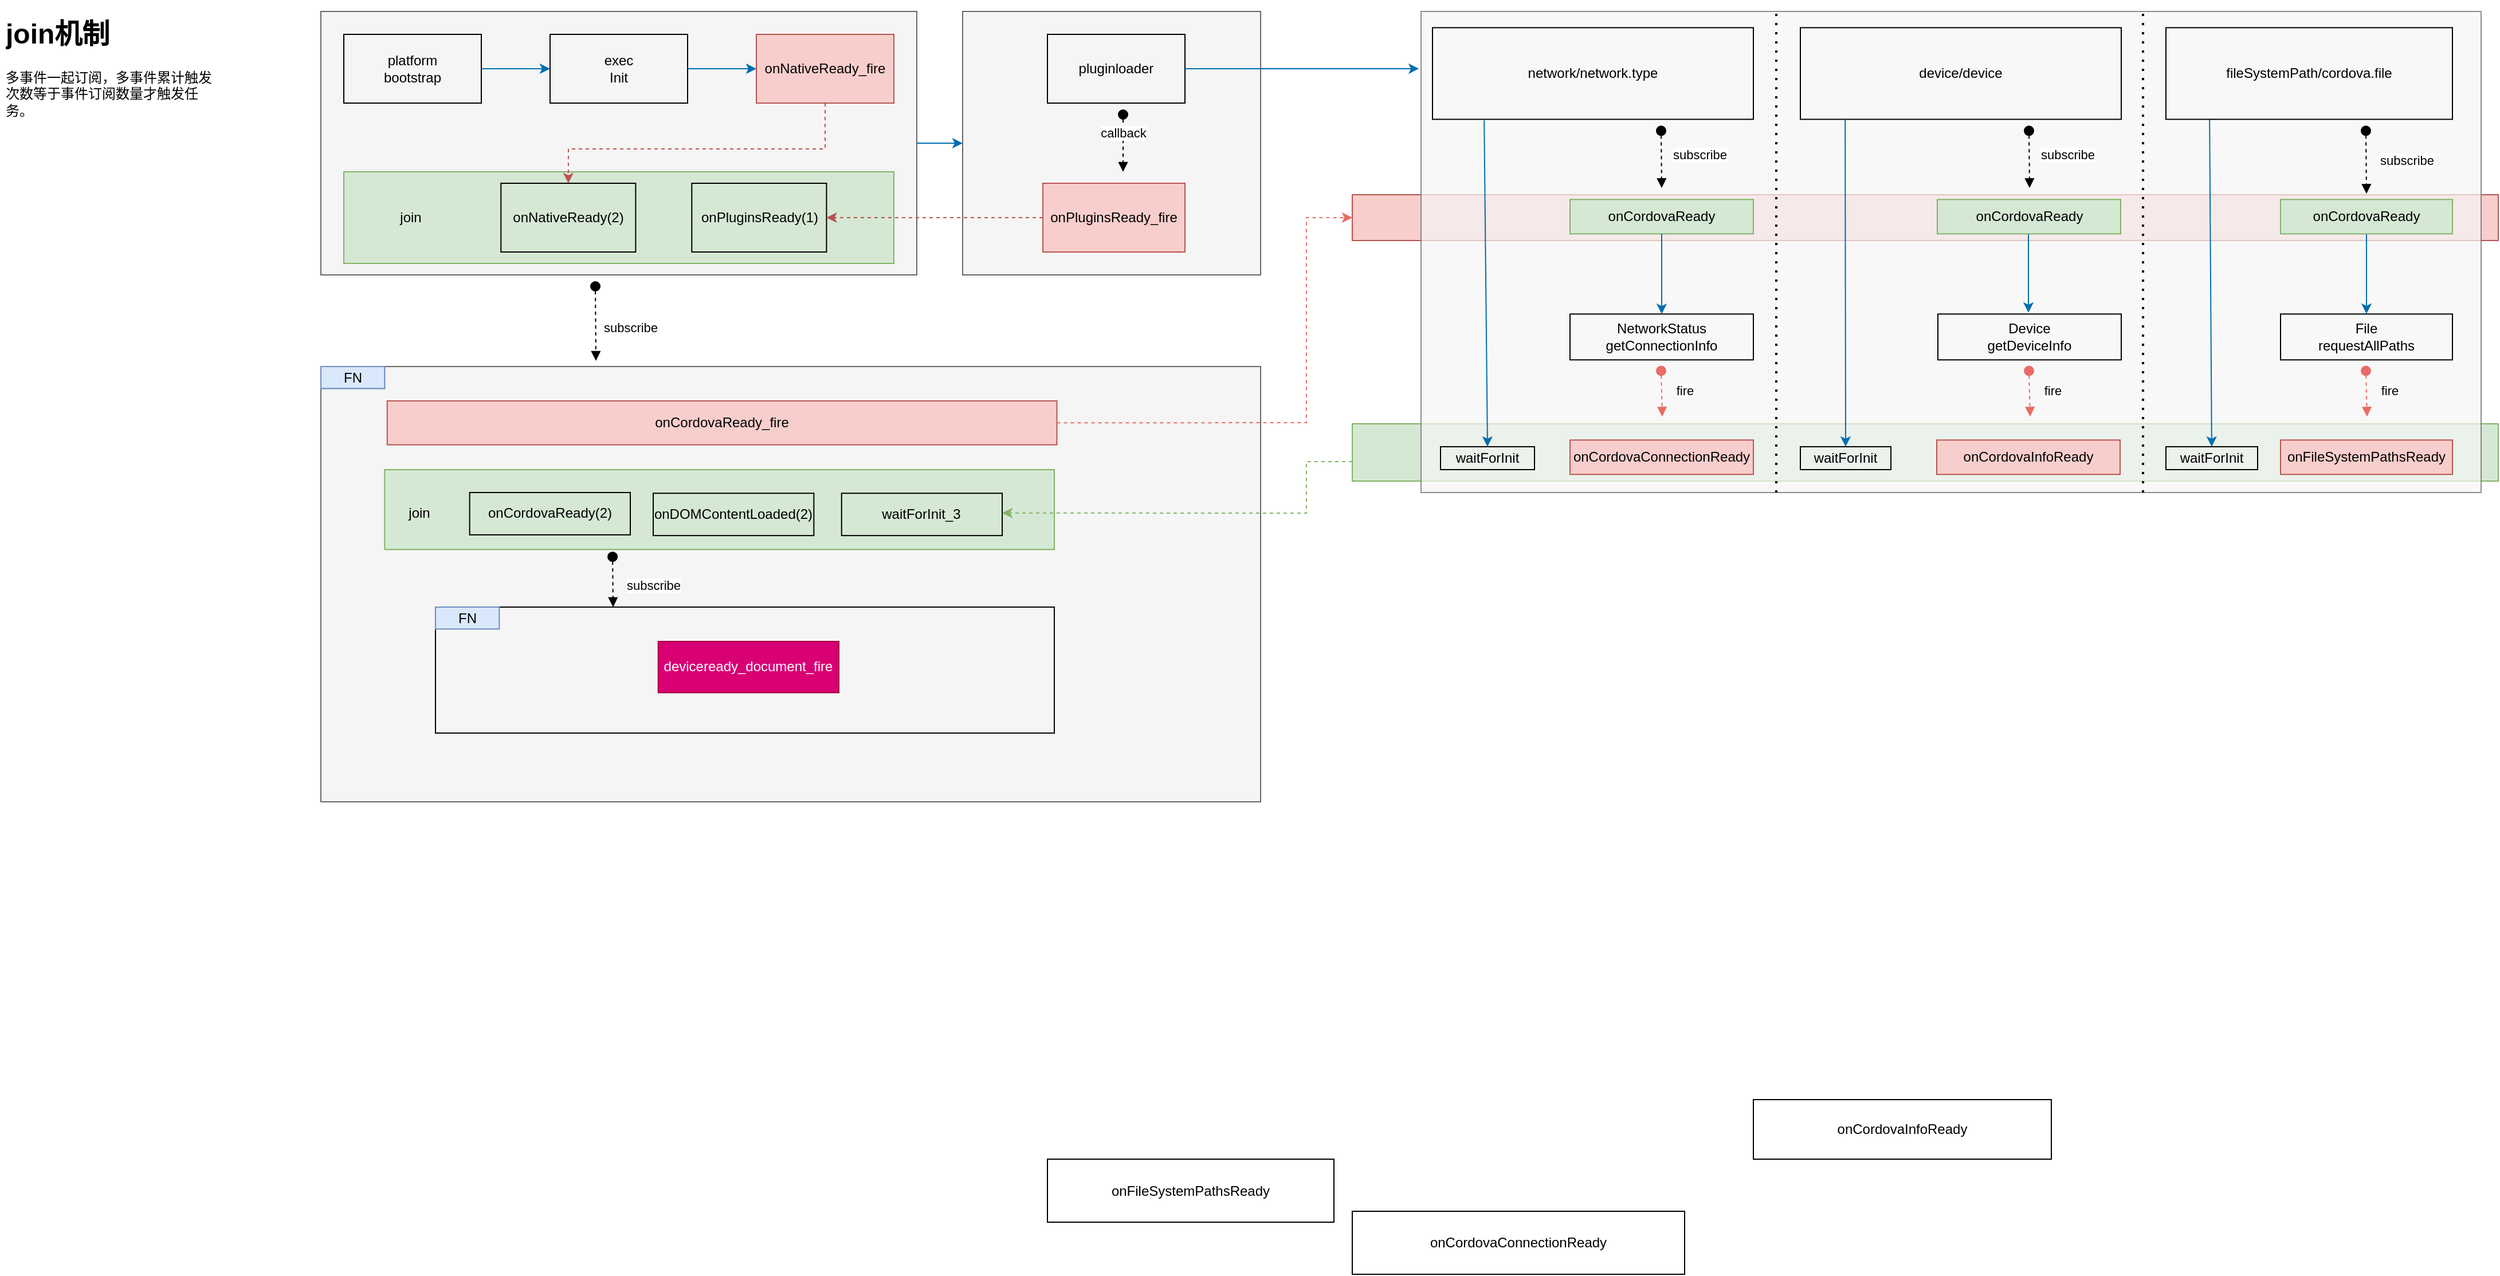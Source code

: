 <mxfile version="20.2.3" type="github">
  <diagram id="kubIPsS-zQuDnJUvl1ML" name="Page-1">
    <mxGraphModel dx="2500" dy="2000" grid="1" gridSize="10" guides="1" tooltips="1" connect="1" arrows="0" fold="1" page="1" pageScale="1" pageWidth="827" pageHeight="1169" math="0" shadow="0">
      <root>
        <mxCell id="0" />
        <mxCell id="1" parent="0" />
        <mxCell id="LUgBBV5X2RgzdChjrm3_-120" value="" style="rounded=0;whiteSpace=wrap;html=1;fillColor=#f5f5f5;fontColor=#333333;strokeColor=#666666;" parent="1" vertex="1">
          <mxGeometry x="-220" y="-10" width="820" height="380" as="geometry" />
        </mxCell>
        <mxCell id="LUgBBV5X2RgzdChjrm3_-121" value="" style="rounded=0;whiteSpace=wrap;html=1;fillColor=none;" parent="1" vertex="1">
          <mxGeometry x="-120" y="200" width="540" height="110" as="geometry" />
        </mxCell>
        <mxCell id="LUgBBV5X2RgzdChjrm3_-90" value="" style="rounded=0;whiteSpace=wrap;html=1;fillColor=#f5f5f5;fontColor=#333333;strokeColor=#666666;" parent="1" vertex="1">
          <mxGeometry x="340" y="-320" width="260" height="230" as="geometry" />
        </mxCell>
        <mxCell id="LUgBBV5X2RgzdChjrm3_-89" value="" style="rounded=0;whiteSpace=wrap;html=1;fillColor=#f5f5f5;fontColor=#333333;strokeColor=#666666;" parent="1" vertex="1">
          <mxGeometry x="-220" y="-320" width="520" height="230" as="geometry" />
        </mxCell>
        <mxCell id="LUgBBV5X2RgzdChjrm3_-8" value="&lt;h1&gt;join机制&lt;/h1&gt;&lt;p&gt;多事件一起订阅，多事件累计触发次数等于事件订阅数量才触发任务。&lt;/p&gt;" style="text;html=1;strokeColor=none;fillColor=none;spacing=5;spacingTop=-20;whiteSpace=wrap;overflow=hidden;rounded=0;" parent="1" vertex="1">
          <mxGeometry x="-500" y="-320" width="190" height="120" as="geometry" />
        </mxCell>
        <mxCell id="LUgBBV5X2RgzdChjrm3_-42" value="subscribe" style="html=1;verticalAlign=bottom;startArrow=oval;startFill=1;endArrow=block;startSize=8;rounded=0;dashed=1;" parent="1" edge="1">
          <mxGeometry x="0.392" y="30" width="60" relative="1" as="geometry">
            <mxPoint x="19.5" y="-80" as="sourcePoint" />
            <mxPoint x="20" y="-15" as="targetPoint" />
            <mxPoint as="offset" />
          </mxGeometry>
        </mxCell>
        <mxCell id="LUgBBV5X2RgzdChjrm3_-46" value="" style="group" parent="1" vertex="1" connectable="0">
          <mxGeometry x="-200" y="-180" width="480" height="80" as="geometry" />
        </mxCell>
        <mxCell id="LUgBBV5X2RgzdChjrm3_-6" value="" style="rounded=0;whiteSpace=wrap;html=1;fillColor=#d5e8d4;strokeColor=#82b366;" parent="LUgBBV5X2RgzdChjrm3_-46" vertex="1">
          <mxGeometry width="480" height="80" as="geometry" />
        </mxCell>
        <mxCell id="LUgBBV5X2RgzdChjrm3_-1" value="onNativeReady(2)" style="rounded=0;whiteSpace=wrap;html=1;fillColor=none;" parent="LUgBBV5X2RgzdChjrm3_-46" vertex="1">
          <mxGeometry x="137.143" y="10" width="117.551" height="60" as="geometry" />
        </mxCell>
        <mxCell id="LUgBBV5X2RgzdChjrm3_-2" value="onPluginsReady(1)" style="rounded=0;whiteSpace=wrap;html=1;fillColor=none;" parent="LUgBBV5X2RgzdChjrm3_-46" vertex="1">
          <mxGeometry x="303.673" y="10" width="117.551" height="60" as="geometry" />
        </mxCell>
        <mxCell id="LUgBBV5X2RgzdChjrm3_-7" value="join" style="text;html=1;strokeColor=none;fillColor=none;align=center;verticalAlign=middle;whiteSpace=wrap;rounded=0;" parent="LUgBBV5X2RgzdChjrm3_-46" vertex="1">
          <mxGeometry x="29.388" y="25" width="58.776" height="30" as="geometry" />
        </mxCell>
        <mxCell id="LUgBBV5X2RgzdChjrm3_-48" value="" style="group" parent="1" vertex="1" connectable="0">
          <mxGeometry x="-200" y="-300" width="440" height="60" as="geometry" />
        </mxCell>
        <mxCell id="LUgBBV5X2RgzdChjrm3_-26" value="onNativeReady_fire" style="rounded=0;whiteSpace=wrap;html=1;fillColor=#f8cecc;strokeColor=#b85450;" parent="LUgBBV5X2RgzdChjrm3_-48" vertex="1">
          <mxGeometry x="360" width="120" height="60" as="geometry" />
        </mxCell>
        <mxCell id="LUgBBV5X2RgzdChjrm3_-27" value="exec&lt;br&gt;Init" style="rounded=0;whiteSpace=wrap;html=1;fillColor=none;" parent="LUgBBV5X2RgzdChjrm3_-48" vertex="1">
          <mxGeometry x="180" width="120" height="60" as="geometry" />
        </mxCell>
        <mxCell id="LUgBBV5X2RgzdChjrm3_-28" value="platform&lt;br&gt;bootstrap" style="rounded=0;whiteSpace=wrap;html=1;fillColor=none;" parent="LUgBBV5X2RgzdChjrm3_-48" vertex="1">
          <mxGeometry width="120" height="60" as="geometry" />
        </mxCell>
        <mxCell id="LUgBBV5X2RgzdChjrm3_-34" style="edgeStyle=orthogonalEdgeStyle;rounded=0;orthogonalLoop=1;jettySize=auto;html=1;entryX=0;entryY=0.5;entryDx=0;entryDy=0;fillColor=#1ba1e2;strokeColor=#006EAF;" parent="LUgBBV5X2RgzdChjrm3_-48" source="LUgBBV5X2RgzdChjrm3_-27" target="LUgBBV5X2RgzdChjrm3_-26" edge="1">
          <mxGeometry relative="1" as="geometry" />
        </mxCell>
        <mxCell id="LUgBBV5X2RgzdChjrm3_-33" style="edgeStyle=orthogonalEdgeStyle;rounded=0;orthogonalLoop=1;jettySize=auto;html=1;entryX=0;entryY=0.5;entryDx=0;entryDy=0;fillColor=#1ba1e2;strokeColor=#006EAF;" parent="LUgBBV5X2RgzdChjrm3_-48" source="LUgBBV5X2RgzdChjrm3_-28" target="LUgBBV5X2RgzdChjrm3_-27" edge="1">
          <mxGeometry relative="1" as="geometry" />
        </mxCell>
        <mxCell id="LUgBBV5X2RgzdChjrm3_-51" value="onFileSystemPathsReady" style="rounded=0;whiteSpace=wrap;html=1;fillColor=none;" parent="1" vertex="1">
          <mxGeometry x="414" y="682" width="250" height="55" as="geometry" />
        </mxCell>
        <mxCell id="LUgBBV5X2RgzdChjrm3_-63" value="onCordovaConnectionReady" style="rounded=0;whiteSpace=wrap;html=1;fillColor=none;" parent="1" vertex="1">
          <mxGeometry x="680" y="727.5" width="290" height="55" as="geometry" />
        </mxCell>
        <mxCell id="LUgBBV5X2RgzdChjrm3_-74" value="onCordovaInfoReady" style="rounded=0;whiteSpace=wrap;html=1;fillColor=none;" parent="1" vertex="1">
          <mxGeometry x="1030" y="630" width="260" height="52" as="geometry" />
        </mxCell>
        <mxCell id="LUgBBV5X2RgzdChjrm3_-35" value="onPluginsReady_fire" style="rounded=0;whiteSpace=wrap;html=1;fillColor=#f8cecc;strokeColor=#b85450;" parent="1" vertex="1">
          <mxGeometry x="410" y="-170" width="124" height="60" as="geometry" />
        </mxCell>
        <mxCell id="LUgBBV5X2RgzdChjrm3_-36" value="pluginloader" style="rounded=0;whiteSpace=wrap;html=1;fillColor=none;" parent="1" vertex="1">
          <mxGeometry x="414" y="-300" width="120" height="60" as="geometry" />
        </mxCell>
        <mxCell id="LUgBBV5X2RgzdChjrm3_-45" value="callback" style="html=1;verticalAlign=bottom;startArrow=oval;startFill=1;endArrow=block;startSize=8;rounded=0;dashed=1;" parent="1" edge="1">
          <mxGeometry width="60" relative="1" as="geometry">
            <mxPoint x="480" y="-230" as="sourcePoint" />
            <mxPoint x="480" y="-180" as="targetPoint" />
          </mxGeometry>
        </mxCell>
        <mxCell id="LUgBBV5X2RgzdChjrm3_-13" value="FN" style="text;html=1;strokeColor=#6c8ebf;fillColor=#dae8fc;align=center;verticalAlign=middle;whiteSpace=wrap;rounded=0;" parent="1" vertex="1">
          <mxGeometry x="-220" y="-10" width="55.636" height="19.167" as="geometry" />
        </mxCell>
        <mxCell id="LUgBBV5X2RgzdChjrm3_-14" value="onCordovaReady_fire" style="rounded=0;whiteSpace=wrap;html=1;fillColor=#f8cecc;strokeColor=#b85450;" parent="1" vertex="1">
          <mxGeometry x="-162.13" y="20" width="584.37" height="38.33" as="geometry" />
        </mxCell>
        <mxCell id="LUgBBV5X2RgzdChjrm3_-17" value="" style="rounded=0;whiteSpace=wrap;html=1;fillColor=#d5e8d4;strokeColor=#82b366;" parent="1" vertex="1">
          <mxGeometry x="-164.36" y="80" width="584.36" height="69.72" as="geometry" />
        </mxCell>
        <mxCell id="LUgBBV5X2RgzdChjrm3_-18" value="onCordovaReady(2)" style="rounded=0;whiteSpace=wrap;html=1;fillColor=none;" parent="1" vertex="1">
          <mxGeometry x="-90.18" y="100" width="140.18" height="36.94" as="geometry" />
        </mxCell>
        <mxCell id="LUgBBV5X2RgzdChjrm3_-20" value="join" style="text;html=1;strokeColor=none;fillColor=none;align=center;verticalAlign=middle;whiteSpace=wrap;rounded=0;" parent="1" vertex="1">
          <mxGeometry x="-162.127" y="108.194" width="55.636" height="19.167" as="geometry" />
        </mxCell>
        <mxCell id="LUgBBV5X2RgzdChjrm3_-43" value="subscribe" style="html=1;verticalAlign=bottom;startArrow=oval;startFill=1;endArrow=block;startSize=8;rounded=0;dashed=1;" parent="1" edge="1">
          <mxGeometry x="0.561" y="35" width="60" relative="1" as="geometry">
            <mxPoint x="34.536" y="156.111" as="sourcePoint" />
            <mxPoint x="35" y="200" as="targetPoint" />
            <mxPoint as="offset" />
          </mxGeometry>
        </mxCell>
        <mxCell id="LUgBBV5X2RgzdChjrm3_-85" value="FN" style="text;html=1;strokeColor=#6c8ebf;fillColor=#dae8fc;align=center;verticalAlign=middle;whiteSpace=wrap;rounded=0;" parent="1" vertex="1">
          <mxGeometry x="-220" y="-10" width="55.636" height="19.167" as="geometry" />
        </mxCell>
        <mxCell id="LUgBBV5X2RgzdChjrm3_-97" value="&lt;span style=&quot;font-family: &amp;#34;helvetica&amp;#34;&quot;&gt;onDOMContentLoaded(2)&lt;/span&gt;" style="rounded=0;whiteSpace=wrap;html=1;fillColor=none;" parent="1" vertex="1">
          <mxGeometry x="70" y="100.64" width="140.18" height="36.94" as="geometry" />
        </mxCell>
        <mxCell id="LUgBBV5X2RgzdChjrm3_-98" value="waitForInit_3" style="rounded=0;whiteSpace=wrap;html=1;fillColor=none;" parent="1" vertex="1">
          <mxGeometry x="234.36" y="100.64" width="140.18" height="36.94" as="geometry" />
        </mxCell>
        <mxCell id="LUgBBV5X2RgzdChjrm3_-100" value="" style="endArrow=classic;html=1;rounded=0;dashed=1;strokeColor=#EA6B66;exitX=1;exitY=0.5;exitDx=0;exitDy=0;entryX=0;entryY=0.5;entryDx=0;entryDy=0;" parent="1" source="LUgBBV5X2RgzdChjrm3_-14" target="LUgBBV5X2RgzdChjrm3_-99" edge="1">
          <mxGeometry width="50" height="50" relative="1" as="geometry">
            <mxPoint x="490" y="100" as="sourcePoint" />
            <mxPoint x="540" y="50" as="targetPoint" />
            <Array as="points">
              <mxPoint x="640" y="39" />
              <mxPoint x="640" y="-60" />
              <mxPoint x="640" y="-140" />
            </Array>
          </mxGeometry>
        </mxCell>
        <mxCell id="LUgBBV5X2RgzdChjrm3_-102" value="" style="endArrow=classic;html=1;rounded=0;strokeColor=#b85450;exitX=0.5;exitY=1;exitDx=0;exitDy=0;fillColor=#f8cecc;entryX=0.5;entryY=0;entryDx=0;entryDy=0;dashed=1;" parent="1" source="LUgBBV5X2RgzdChjrm3_-26" edge="1" target="LUgBBV5X2RgzdChjrm3_-1">
          <mxGeometry width="50" height="50" relative="1" as="geometry">
            <mxPoint x="190" y="-170" as="sourcePoint" />
            <mxPoint x="220" y="-180" as="targetPoint" />
            <Array as="points">
              <mxPoint x="220" y="-200" />
              <mxPoint x="-4" y="-200" />
            </Array>
          </mxGeometry>
        </mxCell>
        <mxCell id="LUgBBV5X2RgzdChjrm3_-103" value="" style="endArrow=classic;html=1;rounded=0;strokeColor=#006EAF;exitX=1;exitY=0.5;exitDx=0;exitDy=0;entryX=0;entryY=0.5;entryDx=0;entryDy=0;fillColor=#1ba1e2;" parent="1" source="LUgBBV5X2RgzdChjrm3_-89" target="LUgBBV5X2RgzdChjrm3_-90" edge="1">
          <mxGeometry width="50" height="50" relative="1" as="geometry">
            <mxPoint x="300" y="-170" as="sourcePoint" />
            <mxPoint x="350" y="-220" as="targetPoint" />
          </mxGeometry>
        </mxCell>
        <mxCell id="LUgBBV5X2RgzdChjrm3_-104" value="" style="endArrow=classic;html=1;rounded=0;strokeColor=#006EAF;exitX=1;exitY=0.5;exitDx=0;exitDy=0;entryX=-0.002;entryY=0.119;entryDx=0;entryDy=0;entryPerimeter=0;fillColor=#1ba1e2;" parent="1" source="LUgBBV5X2RgzdChjrm3_-36" target="LUgBBV5X2RgzdChjrm3_-91" edge="1">
          <mxGeometry width="50" height="50" relative="1" as="geometry">
            <mxPoint x="550" y="-250" as="sourcePoint" />
            <mxPoint x="600" y="-300" as="targetPoint" />
          </mxGeometry>
        </mxCell>
        <mxCell id="LUgBBV5X2RgzdChjrm3_-113" value="" style="group" parent="1" vertex="1" connectable="0">
          <mxGeometry x="720" y="-320" width="960" height="420" as="geometry" />
        </mxCell>
        <mxCell id="LUgBBV5X2RgzdChjrm3_-117" value="" style="rounded=0;whiteSpace=wrap;html=1;fillColor=#d5e8d4;strokeColor=#82b366;" parent="LUgBBV5X2RgzdChjrm3_-113" vertex="1">
          <mxGeometry x="-40" y="360" width="1000" height="50" as="geometry" />
        </mxCell>
        <mxCell id="LUgBBV5X2RgzdChjrm3_-99" value="" style="rounded=0;whiteSpace=wrap;html=1;fillColor=#f8cecc;strokeColor=#b85450;" parent="LUgBBV5X2RgzdChjrm3_-113" vertex="1">
          <mxGeometry x="-40" y="160" width="1000" height="40" as="geometry" />
        </mxCell>
        <mxCell id="LUgBBV5X2RgzdChjrm3_-94" value="" style="group;fillColor=#f5f5f5;opacity=70;fontColor=#333333;strokeColor=#666666;container=0;" parent="LUgBBV5X2RgzdChjrm3_-113" vertex="1" connectable="0">
          <mxGeometry x="20" width="925" height="420" as="geometry" />
        </mxCell>
        <mxCell id="LUgBBV5X2RgzdChjrm3_-106" value="" style="endArrow=none;dashed=1;html=1;dashPattern=1 3;strokeWidth=2;rounded=0;" parent="LUgBBV5X2RgzdChjrm3_-113" edge="1">
          <mxGeometry width="50" height="50" relative="1" as="geometry">
            <mxPoint x="650" y="420" as="sourcePoint" />
            <mxPoint x="650" as="targetPoint" />
          </mxGeometry>
        </mxCell>
        <mxCell id="LUgBBV5X2RgzdChjrm3_-107" value="" style="group" parent="LUgBBV5X2RgzdChjrm3_-113" vertex="1" connectable="0">
          <mxGeometry x="20" width="925" height="420" as="geometry" />
        </mxCell>
        <mxCell id="LUgBBV5X2RgzdChjrm3_-91" value="" style="rounded=0;whiteSpace=wrap;html=1;fillColor=none;fontColor=#333333;strokeColor=#666666;opacity=10;" parent="LUgBBV5X2RgzdChjrm3_-107" vertex="1">
          <mxGeometry width="925" height="420" as="geometry" />
        </mxCell>
        <mxCell id="LUgBBV5X2RgzdChjrm3_-105" value="" style="endArrow=none;dashed=1;html=1;dashPattern=1 3;strokeWidth=2;rounded=0;" parent="LUgBBV5X2RgzdChjrm3_-107" edge="1">
          <mxGeometry width="50" height="50" relative="1" as="geometry">
            <mxPoint x="310" y="420" as="sourcePoint" />
            <mxPoint x="310" as="targetPoint" />
          </mxGeometry>
        </mxCell>
        <mxCell id="LUgBBV5X2RgzdChjrm3_-112" value="" style="endArrow=classic;html=1;rounded=0;strokeColor=#006EAF;exitX=0.161;exitY=1.01;exitDx=0;exitDy=0;exitPerimeter=0;fillColor=#1ba1e2;" parent="LUgBBV5X2RgzdChjrm3_-107" target="LUgBBV5X2RgzdChjrm3_-76" edge="1">
          <mxGeometry width="50" height="50" relative="1" as="geometry">
            <mxPoint x="688.08" y="94.0" as="sourcePoint" />
            <mxPoint x="688" y="209.03" as="targetPoint" />
          </mxGeometry>
        </mxCell>
        <mxCell id="LUgBBV5X2RgzdChjrm3_-115" value="" style="endArrow=classic;html=1;rounded=0;strokeColor=#006EAF;exitX=0.5;exitY=1;exitDx=0;exitDy=0;entryX=0.5;entryY=0;entryDx=0;entryDy=0;fillColor=#1ba1e2;" parent="LUgBBV5X2RgzdChjrm3_-107" edge="1">
          <mxGeometry width="50" height="50" relative="1" as="geometry">
            <mxPoint x="530" y="193.0" as="sourcePoint" />
            <mxPoint x="530" y="263.0" as="targetPoint" />
          </mxGeometry>
        </mxCell>
        <mxCell id="LUgBBV5X2RgzdChjrm3_-116" value="" style="endArrow=classic;html=1;rounded=0;strokeColor=#006EAF;exitX=0.5;exitY=1;exitDx=0;exitDy=0;entryX=0.5;entryY=0;entryDx=0;entryDy=0;fillColor=#1ba1e2;" parent="LUgBBV5X2RgzdChjrm3_-107" edge="1">
          <mxGeometry width="50" height="50" relative="1" as="geometry">
            <mxPoint x="825" y="194.0" as="sourcePoint" />
            <mxPoint x="825" y="264.0" as="targetPoint" />
          </mxGeometry>
        </mxCell>
        <mxCell id="LUgBBV5X2RgzdChjrm3_-76" value="waitForInit" style="rounded=0;whiteSpace=wrap;html=1;fillColor=none;" parent="LUgBBV5X2RgzdChjrm3_-107" vertex="1">
          <mxGeometry x="650" y="380" width="80" height="20" as="geometry" />
        </mxCell>
        <mxCell id="LUgBBV5X2RgzdChjrm3_-68" value="waitForInit" style="rounded=0;whiteSpace=wrap;html=1;fillColor=none;" parent="LUgBBV5X2RgzdChjrm3_-107" vertex="1">
          <mxGeometry x="331" y="380" width="79" height="20" as="geometry" />
        </mxCell>
        <mxCell id="LUgBBV5X2RgzdChjrm3_-58" value="waitForInit" style="rounded=0;whiteSpace=wrap;html=1;fillColor=none;" parent="LUgBBV5X2RgzdChjrm3_-107" vertex="1">
          <mxGeometry x="17" y="380" width="82" height="20" as="geometry" />
        </mxCell>
        <mxCell id="LUgBBV5X2RgzdChjrm3_-57" value="network/network.type" style="rounded=0;whiteSpace=wrap;html=1;fillColor=none;" parent="LUgBBV5X2RgzdChjrm3_-113" vertex="1">
          <mxGeometry x="30" y="14.17" width="280" height="80" as="geometry" />
        </mxCell>
        <mxCell id="LUgBBV5X2RgzdChjrm3_-59" value="onCordovaReady" style="rounded=0;whiteSpace=wrap;html=1;fillColor=#d5e8d4;strokeColor=#82b366;" parent="LUgBBV5X2RgzdChjrm3_-113" vertex="1">
          <mxGeometry x="150" y="164.17" width="160" height="30" as="geometry" />
        </mxCell>
        <mxCell id="LUgBBV5X2RgzdChjrm3_-60" value="subscribe" style="html=1;verticalAlign=bottom;startArrow=oval;startFill=1;endArrow=block;startSize=8;rounded=0;dashed=1;" parent="LUgBBV5X2RgzdChjrm3_-113" edge="1">
          <mxGeometry x="0.213" y="33" width="60" relative="1" as="geometry">
            <mxPoint x="229.5" y="104.17" as="sourcePoint" />
            <mxPoint x="230" y="154.17" as="targetPoint" />
            <mxPoint as="offset" />
          </mxGeometry>
        </mxCell>
        <mxCell id="LUgBBV5X2RgzdChjrm3_-62" value="onCordovaConnectionReady" style="rounded=0;whiteSpace=wrap;html=1;fillColor=#f8cecc;strokeColor=#b85450;" parent="LUgBBV5X2RgzdChjrm3_-113" vertex="1">
          <mxGeometry x="150" y="374.17" width="160" height="30" as="geometry" />
        </mxCell>
        <mxCell id="LUgBBV5X2RgzdChjrm3_-65" value="NetworkStatus&lt;br&gt;getConnectionInfo" style="rounded=0;whiteSpace=wrap;html=1;fillColor=none;" parent="LUgBBV5X2RgzdChjrm3_-113" vertex="1">
          <mxGeometry x="150" y="264.17" width="160" height="40" as="geometry" />
        </mxCell>
        <mxCell id="LUgBBV5X2RgzdChjrm3_-67" value="device/device" style="rounded=0;whiteSpace=wrap;html=1;fillColor=none;" parent="LUgBBV5X2RgzdChjrm3_-113" vertex="1">
          <mxGeometry x="351" y="14.17" width="280" height="80" as="geometry" />
        </mxCell>
        <mxCell id="LUgBBV5X2RgzdChjrm3_-69" value="onCordovaReady" style="rounded=0;whiteSpace=wrap;html=1;fillColor=#d5e8d4;strokeColor=#82b366;" parent="LUgBBV5X2RgzdChjrm3_-113" vertex="1">
          <mxGeometry x="470.5" y="164.17" width="160" height="30" as="geometry" />
        </mxCell>
        <mxCell id="LUgBBV5X2RgzdChjrm3_-70" value="subscribe" style="html=1;verticalAlign=bottom;startArrow=oval;startFill=1;endArrow=block;startSize=8;rounded=0;dashed=1;" parent="LUgBBV5X2RgzdChjrm3_-113" edge="1">
          <mxGeometry x="0.213" y="33" width="60" relative="1" as="geometry">
            <mxPoint x="550.5" y="104.17" as="sourcePoint" />
            <mxPoint x="551" y="154.17" as="targetPoint" />
            <mxPoint as="offset" />
          </mxGeometry>
        </mxCell>
        <mxCell id="LUgBBV5X2RgzdChjrm3_-72" value="onCordovaInfoReady" style="rounded=0;whiteSpace=wrap;html=1;fillColor=#f8cecc;strokeColor=#b85450;" parent="LUgBBV5X2RgzdChjrm3_-113" vertex="1">
          <mxGeometry x="470" y="374.17" width="160" height="30" as="geometry" />
        </mxCell>
        <mxCell id="LUgBBV5X2RgzdChjrm3_-73" value="Device&lt;br&gt;getDeviceInfo" style="rounded=0;whiteSpace=wrap;html=1;fillColor=none;" parent="LUgBBV5X2RgzdChjrm3_-113" vertex="1">
          <mxGeometry x="471" y="264.17" width="160" height="40" as="geometry" />
        </mxCell>
        <mxCell id="LUgBBV5X2RgzdChjrm3_-54" value="fire" style="html=1;verticalAlign=bottom;startArrow=oval;startFill=1;endArrow=block;startSize=8;rounded=0;dashed=1;strokeColor=#EA6B66;" parent="LUgBBV5X2RgzdChjrm3_-113" edge="1">
          <mxGeometry x="0.339" y="20" width="60" relative="1" as="geometry">
            <mxPoint x="844.5" y="313.75" as="sourcePoint" />
            <mxPoint x="845.5" y="353.75" as="targetPoint" />
            <mxPoint as="offset" />
          </mxGeometry>
        </mxCell>
        <mxCell id="LUgBBV5X2RgzdChjrm3_-75" value="fileSystemPath/cordova.file" style="rounded=0;whiteSpace=wrap;html=1;fillColor=none;" parent="LUgBBV5X2RgzdChjrm3_-113" vertex="1">
          <mxGeometry x="670" y="14.17" width="250" height="80" as="geometry" />
        </mxCell>
        <mxCell id="LUgBBV5X2RgzdChjrm3_-77" value="subscribe" style="html=1;verticalAlign=bottom;startArrow=oval;startFill=1;endArrow=block;startSize=8;rounded=0;dashed=1;" parent="LUgBBV5X2RgzdChjrm3_-113" edge="1">
          <mxGeometry x="0.284" y="35" width="60" relative="1" as="geometry">
            <mxPoint x="844.5" y="104.17" as="sourcePoint" />
            <mxPoint x="845" y="159.17" as="targetPoint" />
            <mxPoint as="offset" />
          </mxGeometry>
        </mxCell>
        <mxCell id="LUgBBV5X2RgzdChjrm3_-78" value="onCordovaReady" style="rounded=0;whiteSpace=wrap;html=1;fillColor=#d5e8d4;strokeColor=#82b366;" parent="LUgBBV5X2RgzdChjrm3_-113" vertex="1">
          <mxGeometry x="770" y="164.17" width="150" height="30" as="geometry" />
        </mxCell>
        <mxCell id="LUgBBV5X2RgzdChjrm3_-79" value="File&lt;br&gt;requestAllPaths" style="rounded=0;whiteSpace=wrap;html=1;fillColor=none;" parent="LUgBBV5X2RgzdChjrm3_-113" vertex="1">
          <mxGeometry x="770" y="264.17" width="150" height="40" as="geometry" />
        </mxCell>
        <mxCell id="LUgBBV5X2RgzdChjrm3_-80" value="&lt;span&gt;onFileSystemPathsReady&lt;/span&gt;" style="rounded=0;whiteSpace=wrap;html=1;fillColor=#f8cecc;strokeColor=#b85450;" parent="LUgBBV5X2RgzdChjrm3_-113" vertex="1">
          <mxGeometry x="770" y="374.17" width="150" height="30" as="geometry" />
        </mxCell>
        <mxCell id="LUgBBV5X2RgzdChjrm3_-92" value="fire" style="html=1;verticalAlign=bottom;startArrow=oval;startFill=1;endArrow=block;startSize=8;rounded=0;dashed=1;strokeColor=#EA6B66;" parent="LUgBBV5X2RgzdChjrm3_-113" edge="1">
          <mxGeometry x="0.339" y="20" width="60" relative="1" as="geometry">
            <mxPoint x="550.5" y="313.75" as="sourcePoint" />
            <mxPoint x="551.5" y="353.75" as="targetPoint" />
            <mxPoint as="offset" />
          </mxGeometry>
        </mxCell>
        <mxCell id="LUgBBV5X2RgzdChjrm3_-93" value="fire" style="html=1;verticalAlign=bottom;startArrow=oval;startFill=1;endArrow=block;startSize=8;rounded=0;dashed=1;strokeColor=#EA6B66;" parent="LUgBBV5X2RgzdChjrm3_-113" edge="1">
          <mxGeometry x="0.339" y="20" width="60" relative="1" as="geometry">
            <mxPoint x="229.5" y="313.75" as="sourcePoint" />
            <mxPoint x="230.5" y="353.75" as="targetPoint" />
            <mxPoint as="offset" />
          </mxGeometry>
        </mxCell>
        <mxCell id="LUgBBV5X2RgzdChjrm3_-101" value="" style="endArrow=classic;html=1;rounded=0;strokeColor=#006EAF;exitX=0.161;exitY=1.01;exitDx=0;exitDy=0;exitPerimeter=0;entryX=0.5;entryY=0;entryDx=0;entryDy=0;fillColor=#1ba1e2;" parent="LUgBBV5X2RgzdChjrm3_-113" source="LUgBBV5X2RgzdChjrm3_-57" target="LUgBBV5X2RgzdChjrm3_-58" edge="1">
          <mxGeometry width="50" height="50" relative="1" as="geometry">
            <mxPoint x="80" y="170" as="sourcePoint" />
            <mxPoint x="130" y="120" as="targetPoint" />
          </mxGeometry>
        </mxCell>
        <mxCell id="LUgBBV5X2RgzdChjrm3_-111" value="" style="endArrow=classic;html=1;rounded=0;strokeColor=#006EAF;exitX=0.161;exitY=1.01;exitDx=0;exitDy=0;exitPerimeter=0;entryX=0.5;entryY=0;entryDx=0;entryDy=0;fillColor=#1ba1e2;" parent="LUgBBV5X2RgzdChjrm3_-113" target="LUgBBV5X2RgzdChjrm3_-68" edge="1">
          <mxGeometry width="50" height="50" relative="1" as="geometry">
            <mxPoint x="390.08" y="94.17" as="sourcePoint" />
            <mxPoint x="390" y="209.2" as="targetPoint" />
          </mxGeometry>
        </mxCell>
        <mxCell id="LUgBBV5X2RgzdChjrm3_-114" value="" style="endArrow=classic;html=1;rounded=0;strokeColor=#006EAF;exitX=0.5;exitY=1;exitDx=0;exitDy=0;entryX=0.5;entryY=0;entryDx=0;entryDy=0;fillColor=#1ba1e2;" parent="LUgBBV5X2RgzdChjrm3_-113" source="LUgBBV5X2RgzdChjrm3_-59" target="LUgBBV5X2RgzdChjrm3_-65" edge="1">
          <mxGeometry width="50" height="50" relative="1" as="geometry">
            <mxPoint x="230" y="260" as="sourcePoint" />
            <mxPoint x="280" y="210" as="targetPoint" />
          </mxGeometry>
        </mxCell>
        <mxCell id="LUgBBV5X2RgzdChjrm3_-118" value="" style="endArrow=classic;html=1;rounded=0;strokeColor=#82b366;exitX=0;exitY=0.5;exitDx=0;exitDy=0;entryX=1;entryY=0.25;entryDx=0;entryDy=0;fillColor=#d5e8d4;dashed=1;" parent="1" edge="1">
          <mxGeometry width="50" height="50" relative="1" as="geometry">
            <mxPoint x="680" y="73" as="sourcePoint" />
            <mxPoint x="374.54" y="117.875" as="targetPoint" />
            <Array as="points">
              <mxPoint x="640" y="73" />
              <mxPoint x="640" y="118" />
            </Array>
          </mxGeometry>
        </mxCell>
        <mxCell id="LUgBBV5X2RgzdChjrm3_-119" value="" style="group" parent="1" vertex="1" connectable="0">
          <mxGeometry x="-120.003" y="199.996" width="720.003" height="130.004" as="geometry" />
        </mxCell>
        <mxCell id="LUgBBV5X2RgzdChjrm3_-23" value="FN" style="text;html=1;strokeColor=#6c8ebf;fillColor=#dae8fc;align=center;verticalAlign=middle;whiteSpace=wrap;rounded=0;" parent="LUgBBV5X2RgzdChjrm3_-119" vertex="1">
          <mxGeometry width="55.636" height="19.167" as="geometry" />
        </mxCell>
        <mxCell id="LUgBBV5X2RgzdChjrm3_-25" value="deviceready_document_fire" style="rounded=0;whiteSpace=wrap;html=1;fillColor=#d80073;strokeColor=#A50040;fontColor=#ffffff;" parent="LUgBBV5X2RgzdChjrm3_-119" vertex="1">
          <mxGeometry x="194.36" y="30.006" width="157.636" height="44.722" as="geometry" />
        </mxCell>
        <mxCell id="Zb0SD9G6SSpW0Qa_ra8W-1" value="" style="endArrow=classic;html=1;rounded=0;dashed=1;exitX=0;exitY=0.5;exitDx=0;exitDy=0;entryX=1;entryY=0.5;entryDx=0;entryDy=0;fillColor=#f8cecc;strokeColor=#b85450;" edge="1" parent="1" source="LUgBBV5X2RgzdChjrm3_-35" target="LUgBBV5X2RgzdChjrm3_-2">
          <mxGeometry width="50" height="50" relative="1" as="geometry">
            <mxPoint x="500" y="90" as="sourcePoint" />
            <mxPoint x="550" y="40" as="targetPoint" />
          </mxGeometry>
        </mxCell>
      </root>
    </mxGraphModel>
  </diagram>
</mxfile>
